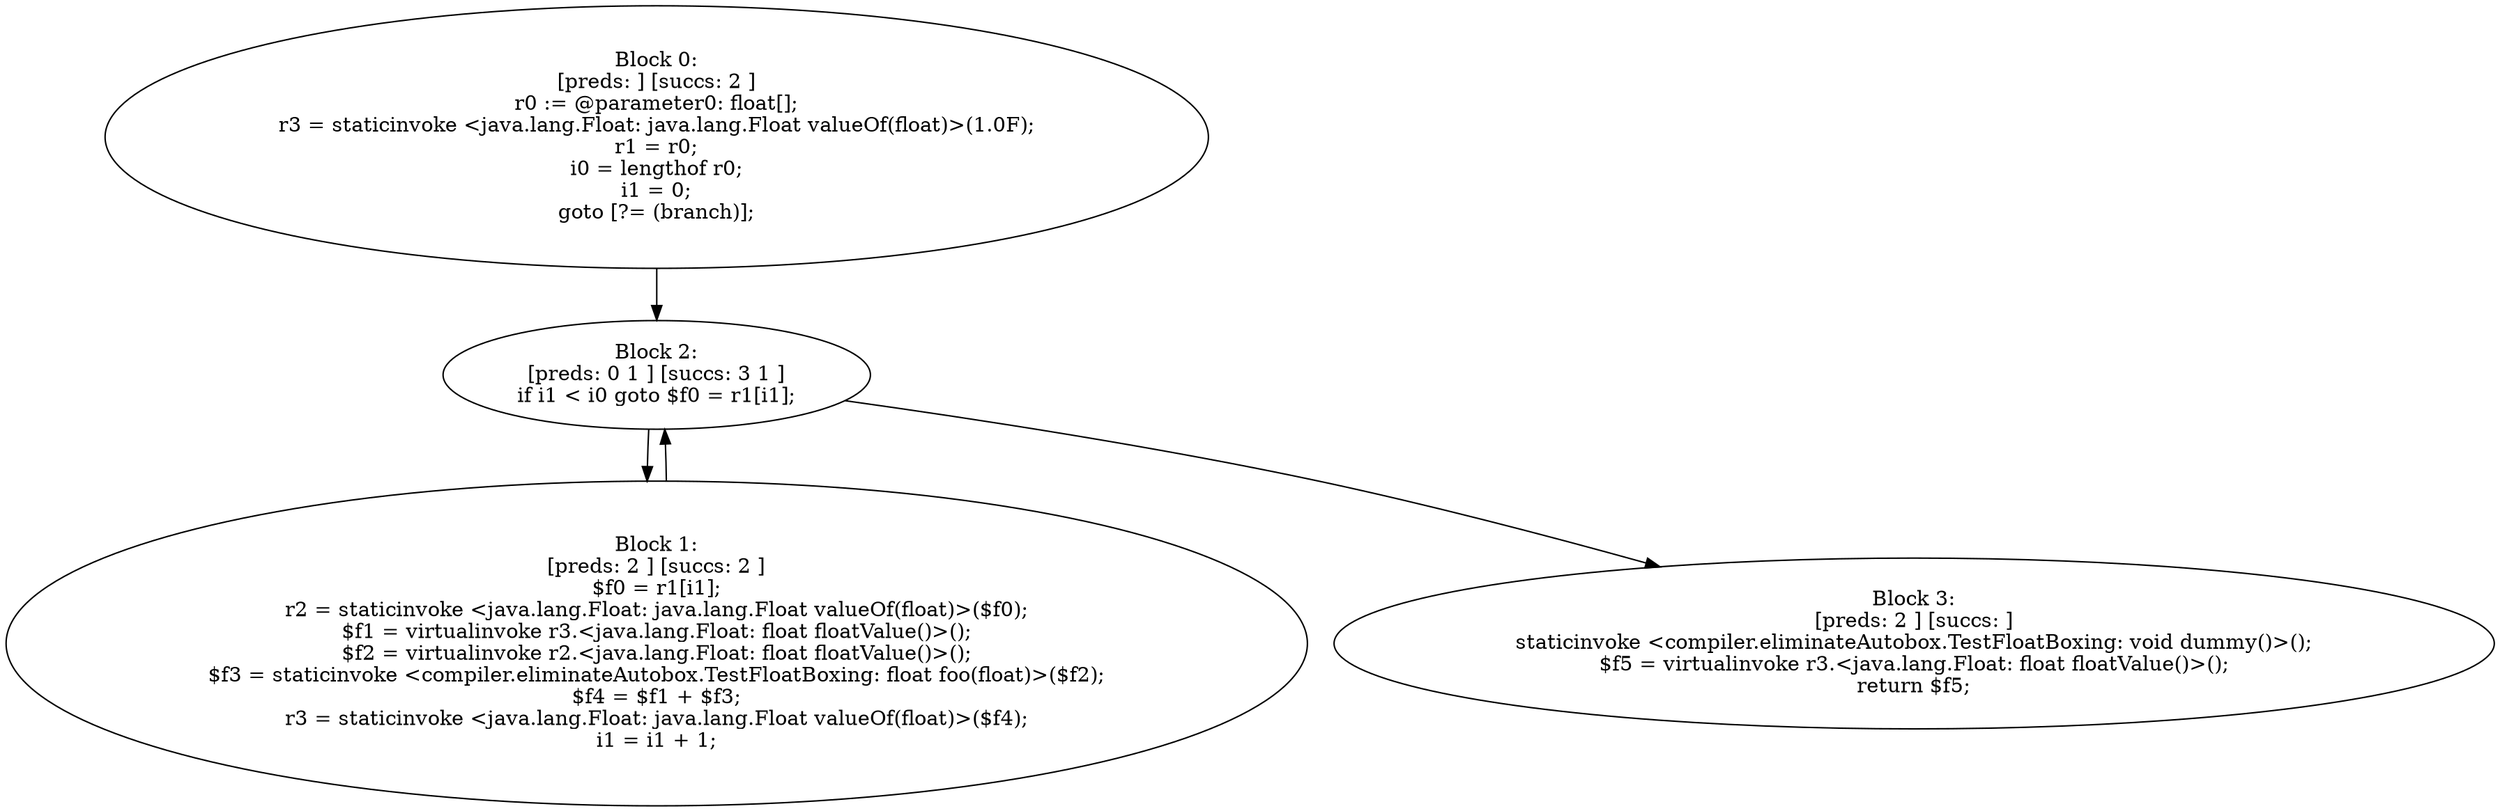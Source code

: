 digraph "unitGraph" {
    "Block 0:
[preds: ] [succs: 2 ]
r0 := @parameter0: float[];
r3 = staticinvoke <java.lang.Float: java.lang.Float valueOf(float)>(1.0F);
r1 = r0;
i0 = lengthof r0;
i1 = 0;
goto [?= (branch)];
"
    "Block 1:
[preds: 2 ] [succs: 2 ]
$f0 = r1[i1];
r2 = staticinvoke <java.lang.Float: java.lang.Float valueOf(float)>($f0);
$f1 = virtualinvoke r3.<java.lang.Float: float floatValue()>();
$f2 = virtualinvoke r2.<java.lang.Float: float floatValue()>();
$f3 = staticinvoke <compiler.eliminateAutobox.TestFloatBoxing: float foo(float)>($f2);
$f4 = $f1 + $f3;
r3 = staticinvoke <java.lang.Float: java.lang.Float valueOf(float)>($f4);
i1 = i1 + 1;
"
    "Block 2:
[preds: 0 1 ] [succs: 3 1 ]
if i1 < i0 goto $f0 = r1[i1];
"
    "Block 3:
[preds: 2 ] [succs: ]
staticinvoke <compiler.eliminateAutobox.TestFloatBoxing: void dummy()>();
$f5 = virtualinvoke r3.<java.lang.Float: float floatValue()>();
return $f5;
"
    "Block 0:
[preds: ] [succs: 2 ]
r0 := @parameter0: float[];
r3 = staticinvoke <java.lang.Float: java.lang.Float valueOf(float)>(1.0F);
r1 = r0;
i0 = lengthof r0;
i1 = 0;
goto [?= (branch)];
"->"Block 2:
[preds: 0 1 ] [succs: 3 1 ]
if i1 < i0 goto $f0 = r1[i1];
";
    "Block 1:
[preds: 2 ] [succs: 2 ]
$f0 = r1[i1];
r2 = staticinvoke <java.lang.Float: java.lang.Float valueOf(float)>($f0);
$f1 = virtualinvoke r3.<java.lang.Float: float floatValue()>();
$f2 = virtualinvoke r2.<java.lang.Float: float floatValue()>();
$f3 = staticinvoke <compiler.eliminateAutobox.TestFloatBoxing: float foo(float)>($f2);
$f4 = $f1 + $f3;
r3 = staticinvoke <java.lang.Float: java.lang.Float valueOf(float)>($f4);
i1 = i1 + 1;
"->"Block 2:
[preds: 0 1 ] [succs: 3 1 ]
if i1 < i0 goto $f0 = r1[i1];
";
    "Block 2:
[preds: 0 1 ] [succs: 3 1 ]
if i1 < i0 goto $f0 = r1[i1];
"->"Block 3:
[preds: 2 ] [succs: ]
staticinvoke <compiler.eliminateAutobox.TestFloatBoxing: void dummy()>();
$f5 = virtualinvoke r3.<java.lang.Float: float floatValue()>();
return $f5;
";
    "Block 2:
[preds: 0 1 ] [succs: 3 1 ]
if i1 < i0 goto $f0 = r1[i1];
"->"Block 1:
[preds: 2 ] [succs: 2 ]
$f0 = r1[i1];
r2 = staticinvoke <java.lang.Float: java.lang.Float valueOf(float)>($f0);
$f1 = virtualinvoke r3.<java.lang.Float: float floatValue()>();
$f2 = virtualinvoke r2.<java.lang.Float: float floatValue()>();
$f3 = staticinvoke <compiler.eliminateAutobox.TestFloatBoxing: float foo(float)>($f2);
$f4 = $f1 + $f3;
r3 = staticinvoke <java.lang.Float: java.lang.Float valueOf(float)>($f4);
i1 = i1 + 1;
";
}
